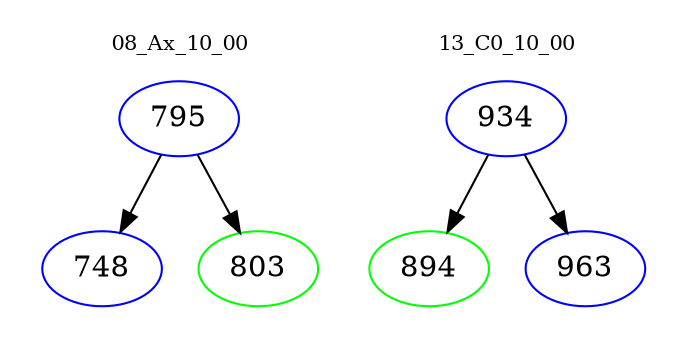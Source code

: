 digraph{
subgraph cluster_0 {
color = white
label = "08_Ax_10_00";
fontsize=10;
T0_795 [label="795", color="blue"]
T0_795 -> T0_748 [color="black"]
T0_748 [label="748", color="blue"]
T0_795 -> T0_803 [color="black"]
T0_803 [label="803", color="green"]
}
subgraph cluster_1 {
color = white
label = "13_C0_10_00";
fontsize=10;
T1_934 [label="934", color="blue"]
T1_934 -> T1_894 [color="black"]
T1_894 [label="894", color="green"]
T1_934 -> T1_963 [color="black"]
T1_963 [label="963", color="blue"]
}
}
